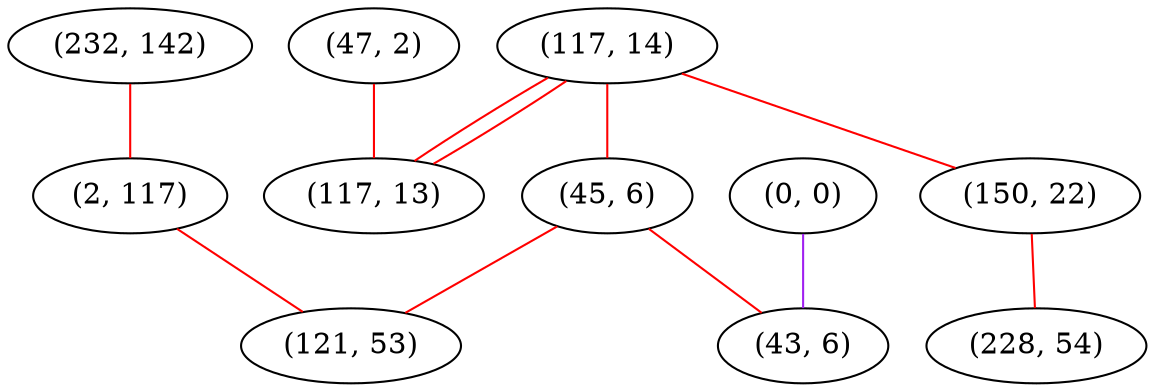graph "" {
"(117, 14)";
"(232, 142)";
"(0, 0)";
"(47, 2)";
"(150, 22)";
"(2, 117)";
"(45, 6)";
"(228, 54)";
"(121, 53)";
"(117, 13)";
"(43, 6)";
"(117, 14)" -- "(45, 6)"  [color=red, key=0, weight=1];
"(117, 14)" -- "(117, 13)"  [color=red, key=0, weight=1];
"(117, 14)" -- "(117, 13)"  [color=red, key=1, weight=1];
"(117, 14)" -- "(150, 22)"  [color=red, key=0, weight=1];
"(232, 142)" -- "(2, 117)"  [color=red, key=0, weight=1];
"(0, 0)" -- "(43, 6)"  [color=purple, key=0, weight=4];
"(47, 2)" -- "(117, 13)"  [color=red, key=0, weight=1];
"(150, 22)" -- "(228, 54)"  [color=red, key=0, weight=1];
"(2, 117)" -- "(121, 53)"  [color=red, key=0, weight=1];
"(45, 6)" -- "(121, 53)"  [color=red, key=0, weight=1];
"(45, 6)" -- "(43, 6)"  [color=red, key=0, weight=1];
}
